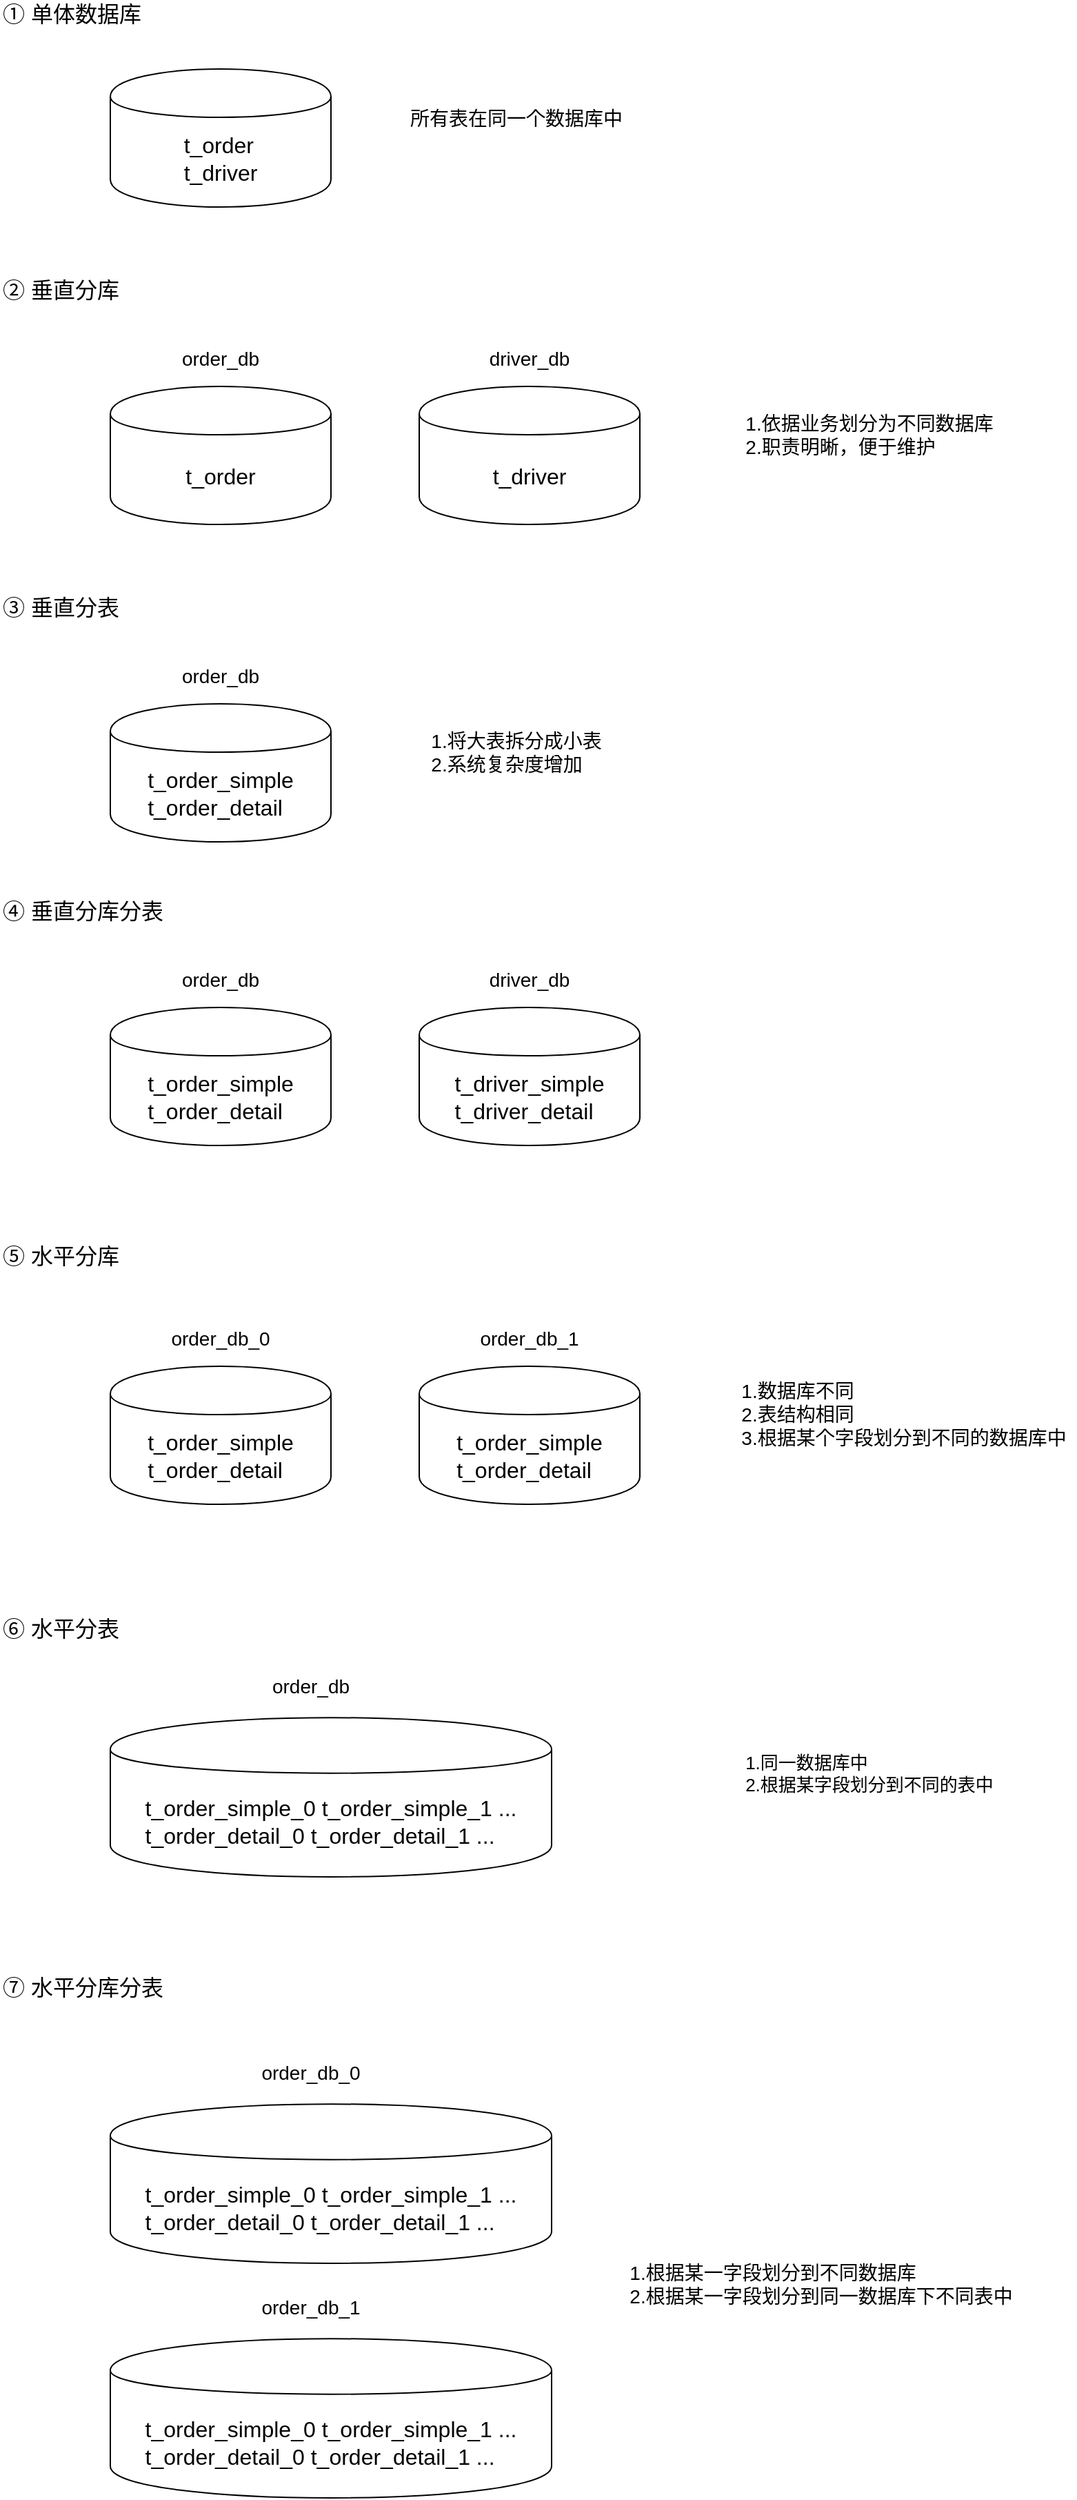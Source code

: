 <mxfile version="13.0.1" type="device"><diagram id="rAtxzP0aCzhBpVwkMEDy" name="第 1 页"><mxGraphModel dx="1106" dy="830" grid="1" gridSize="10" guides="1" tooltips="1" connect="1" arrows="1" fold="1" page="1" pageScale="1" pageWidth="827" pageHeight="1169" math="0" shadow="0"><root><mxCell id="0"/><mxCell id="1" parent="0"/><mxCell id="bkixH6ZOGgDM4QYsil22-3" value="&lt;font style=&quot;font-size: 16px&quot;&gt;① 单体数据库&lt;/font&gt;" style="text;html=1;strokeColor=none;fillColor=none;align=left;verticalAlign=middle;whiteSpace=wrap;rounded=0;" parent="1" vertex="1"><mxGeometry x="30" y="100" width="110" height="20" as="geometry"/></mxCell><mxCell id="bkixH6ZOGgDM4QYsil22-4" value="&lt;div style=&quot;text-align: justify&quot;&gt;&lt;span style=&quot;font-size: 16px&quot;&gt;t_order&lt;/span&gt;&lt;/div&gt;&lt;font style=&quot;font-size: 16px&quot;&gt;&lt;div style=&quot;text-align: justify&quot;&gt;&lt;span&gt;t_driver&lt;/span&gt;&lt;/div&gt;&lt;/font&gt;" style="shape=cylinder;whiteSpace=wrap;html=1;boundedLbl=1;backgroundOutline=1;align=center;" parent="1" vertex="1"><mxGeometry x="110" y="150" width="160" height="100" as="geometry"/></mxCell><mxCell id="bkixH6ZOGgDM4QYsil22-6" value="&lt;font style=&quot;font-size: 16px&quot;&gt;② 垂直分库&lt;/font&gt;" style="text;html=1;strokeColor=none;fillColor=none;align=left;verticalAlign=middle;whiteSpace=wrap;rounded=0;" parent="1" vertex="1"><mxGeometry x="30" y="300" width="110" height="20" as="geometry"/></mxCell><mxCell id="bkixH6ZOGgDM4QYsil22-13" value="&lt;font style=&quot;font-size: 16px&quot;&gt;③ 垂直分表&lt;/font&gt;" style="text;html=1;strokeColor=none;fillColor=none;align=left;verticalAlign=middle;whiteSpace=wrap;rounded=0;" parent="1" vertex="1"><mxGeometry x="30" y="530" width="110" height="20" as="geometry"/></mxCell><mxCell id="bkixH6ZOGgDM4QYsil22-20" value="&lt;span style=&quot;font-size: 16px&quot;&gt;⑤ 水平分库&lt;/span&gt;" style="text;html=1;strokeColor=none;fillColor=none;align=left;verticalAlign=middle;whiteSpace=wrap;rounded=0;" parent="1" vertex="1"><mxGeometry x="30" y="1000" width="110" height="20" as="geometry"/></mxCell><mxCell id="bkixH6ZOGgDM4QYsil22-27" value="" style="group" parent="1" vertex="1" connectable="0"><mxGeometry x="110" y="1060" width="160" height="130" as="geometry"/></mxCell><mxCell id="bkixH6ZOGgDM4QYsil22-21" value="&lt;div style=&quot;text-align: justify&quot;&gt;&lt;span style=&quot;font-size: 16px&quot;&gt;t_order_simple&lt;/span&gt;&lt;/div&gt;&lt;font style=&quot;font-size: 16px&quot;&gt;&lt;div style=&quot;text-align: justify&quot;&gt;&lt;span&gt;t_order_detail&lt;/span&gt;&lt;/div&gt;&lt;/font&gt;" style="shape=cylinder;whiteSpace=wrap;html=1;boundedLbl=1;backgroundOutline=1;align=center;" parent="bkixH6ZOGgDM4QYsil22-27" vertex="1"><mxGeometry y="30" width="160" height="100" as="geometry"/></mxCell><mxCell id="bkixH6ZOGgDM4QYsil22-24" value="&lt;font style=&quot;font-size: 14px&quot;&gt;order_db_0&lt;/font&gt;" style="text;html=1;strokeColor=none;fillColor=none;align=center;verticalAlign=middle;whiteSpace=wrap;rounded=0;" parent="bkixH6ZOGgDM4QYsil22-27" vertex="1"><mxGeometry x="45" width="70" height="20" as="geometry"/></mxCell><mxCell id="bkixH6ZOGgDM4QYsil22-30" value="" style="group" parent="1" vertex="1" connectable="0"><mxGeometry x="110" y="580" width="160" height="130" as="geometry"/></mxCell><mxCell id="bkixH6ZOGgDM4QYsil22-14" value="&lt;div style=&quot;text-align: justify&quot;&gt;&lt;span style=&quot;font-size: 16px&quot;&gt;t_order_simple&lt;/span&gt;&lt;/div&gt;&lt;font style=&quot;font-size: 16px&quot;&gt;&lt;div style=&quot;text-align: justify&quot;&gt;&lt;span&gt;t_order_detail&lt;/span&gt;&lt;/div&gt;&lt;/font&gt;" style="shape=cylinder;whiteSpace=wrap;html=1;boundedLbl=1;backgroundOutline=1;align=center;" parent="bkixH6ZOGgDM4QYsil22-30" vertex="1"><mxGeometry y="30" width="160" height="100" as="geometry"/></mxCell><mxCell id="bkixH6ZOGgDM4QYsil22-17" value="&lt;font style=&quot;font-size: 14px&quot;&gt;order_db&lt;/font&gt;" style="text;html=1;strokeColor=none;fillColor=none;align=center;verticalAlign=middle;whiteSpace=wrap;rounded=0;" parent="bkixH6ZOGgDM4QYsil22-30" vertex="1"><mxGeometry x="45" width="70" height="20" as="geometry"/></mxCell><mxCell id="bkixH6ZOGgDM4QYsil22-34" value="" style="group" parent="1" vertex="1" connectable="0"><mxGeometry x="334" y="350" width="160" height="130" as="geometry"/></mxCell><mxCell id="bkixH6ZOGgDM4QYsil22-8" value="&lt;div style=&quot;text-align: justify&quot;&gt;&lt;span style=&quot;font-size: 16px&quot;&gt;t_driver&lt;/span&gt;&lt;/div&gt;" style="shape=cylinder;whiteSpace=wrap;html=1;boundedLbl=1;backgroundOutline=1;align=center;" parent="bkixH6ZOGgDM4QYsil22-34" vertex="1"><mxGeometry y="30" width="160" height="100" as="geometry"/></mxCell><mxCell id="bkixH6ZOGgDM4QYsil22-11" value="&lt;font style=&quot;font-size: 14px&quot;&gt;driver_db&lt;/font&gt;" style="text;html=1;strokeColor=none;fillColor=none;align=center;verticalAlign=middle;whiteSpace=wrap;rounded=0;" parent="bkixH6ZOGgDM4QYsil22-34" vertex="1"><mxGeometry x="45" width="70" height="20" as="geometry"/></mxCell><mxCell id="bkixH6ZOGgDM4QYsil22-35" value="" style="group" parent="1" vertex="1" connectable="0"><mxGeometry x="110" y="350" width="160" height="130" as="geometry"/></mxCell><mxCell id="bkixH6ZOGgDM4QYsil22-7" value="&lt;div style=&quot;text-align: justify&quot;&gt;&lt;span style=&quot;font-size: 16px&quot;&gt;t_order&lt;/span&gt;&lt;/div&gt;" style="shape=cylinder;whiteSpace=wrap;html=1;boundedLbl=1;backgroundOutline=1;align=center;" parent="bkixH6ZOGgDM4QYsil22-35" vertex="1"><mxGeometry y="30" width="160" height="100" as="geometry"/></mxCell><mxCell id="bkixH6ZOGgDM4QYsil22-10" value="&lt;font style=&quot;font-size: 14px&quot;&gt;order_db&lt;/font&gt;" style="text;html=1;strokeColor=none;fillColor=none;align=center;verticalAlign=middle;whiteSpace=wrap;rounded=0;" parent="bkixH6ZOGgDM4QYsil22-35" vertex="1"><mxGeometry x="45" width="70" height="20" as="geometry"/></mxCell><mxCell id="bkixH6ZOGgDM4QYsil22-45" value="" style="group" parent="1" vertex="1" connectable="0"><mxGeometry x="334" y="1060" width="160" height="130" as="geometry"/></mxCell><mxCell id="bkixH6ZOGgDM4QYsil22-46" value="&lt;div style=&quot;text-align: justify&quot;&gt;&lt;span style=&quot;font-size: 16px&quot;&gt;t_order_simple&lt;/span&gt;&lt;/div&gt;&lt;font style=&quot;font-size: 16px&quot;&gt;&lt;div style=&quot;text-align: justify&quot;&gt;&lt;span&gt;t_order_detail&lt;/span&gt;&lt;/div&gt;&lt;/font&gt;" style="shape=cylinder;whiteSpace=wrap;html=1;boundedLbl=1;backgroundOutline=1;align=center;" parent="bkixH6ZOGgDM4QYsil22-45" vertex="1"><mxGeometry y="30" width="160" height="100" as="geometry"/></mxCell><mxCell id="bkixH6ZOGgDM4QYsil22-47" value="&lt;font style=&quot;font-size: 14px&quot;&gt;order_db_1&lt;/font&gt;" style="text;html=1;strokeColor=none;fillColor=none;align=center;verticalAlign=middle;whiteSpace=wrap;rounded=0;" parent="bkixH6ZOGgDM4QYsil22-45" vertex="1"><mxGeometry x="45" width="70" height="20" as="geometry"/></mxCell><mxCell id="bkixH6ZOGgDM4QYsil22-60" value="&lt;font style=&quot;font-size: 16px&quot;&gt;⑥ 水平分表&lt;/font&gt;" style="text;html=1;strokeColor=none;fillColor=none;align=left;verticalAlign=middle;whiteSpace=wrap;rounded=0;" parent="1" vertex="1"><mxGeometry x="30" y="1270" width="110" height="20" as="geometry"/></mxCell><mxCell id="bkixH6ZOGgDM4QYsil22-61" value="" style="group" parent="1" vertex="1" connectable="0"><mxGeometry x="110" y="1310" width="320" height="150" as="geometry"/></mxCell><mxCell id="bkixH6ZOGgDM4QYsil22-62" value="&lt;div style=&quot;text-align: justify ; font-size: 16px&quot;&gt;&lt;font style=&quot;font-size: 16px&quot;&gt;t_order_simple_0&amp;nbsp;&lt;/font&gt;&lt;span&gt;t_order_simple_1 ...&lt;/span&gt;&lt;/div&gt;&lt;font style=&quot;font-size: 16px&quot;&gt;&lt;font style=&quot;font-size: 16px&quot;&gt;&lt;div style=&quot;text-align: justify&quot;&gt;&lt;span&gt;t_order_detail_0&lt;/span&gt;&lt;font&gt;&amp;nbsp;&lt;/font&gt;&lt;span&gt;t_order_detail_1 ...&lt;/span&gt;&lt;/div&gt;&lt;/font&gt;&lt;/font&gt;" style="shape=cylinder;whiteSpace=wrap;html=1;boundedLbl=1;backgroundOutline=1;align=center;" parent="bkixH6ZOGgDM4QYsil22-61" vertex="1"><mxGeometry y="34.617" width="320" height="115.383" as="geometry"/></mxCell><mxCell id="bkixH6ZOGgDM4QYsil22-63" value="&lt;font style=&quot;font-size: 14px&quot;&gt;order_db&lt;/font&gt;" style="text;html=1;strokeColor=none;fillColor=none;align=center;verticalAlign=middle;whiteSpace=wrap;rounded=0;" parent="bkixH6ZOGgDM4QYsil22-61" vertex="1"><mxGeometry x="81.562" width="126.875" height="23.077" as="geometry"/></mxCell><mxCell id="bkixH6ZOGgDM4QYsil22-64" value="&lt;div style=&quot;text-align: justify ; font-size: 14px&quot;&gt;&lt;font style=&quot;font-size: 14px&quot;&gt;1.数据库不同&lt;/font&gt;&lt;/div&gt;&lt;div style=&quot;text-align: justify ; font-size: 14px&quot;&gt;&lt;span&gt;&lt;font style=&quot;font-size: 14px&quot;&gt;2.表结构相同&lt;/font&gt;&lt;/span&gt;&lt;/div&gt;&lt;div style=&quot;text-align: justify ; font-size: 14px&quot;&gt;&lt;font style=&quot;font-size: 14px&quot;&gt;3.根据某个字段划分到不同的数据库中&lt;/font&gt;&lt;/div&gt;" style="text;html=1;align=center;verticalAlign=middle;resizable=0;points=[];autosize=1;" parent="1" vertex="1"><mxGeometry x="560" y="1100" width="250" height="50" as="geometry"/></mxCell><mxCell id="bkixH6ZOGgDM4QYsil22-65" value="&lt;div style=&quot;text-align: justify&quot;&gt;&lt;span&gt;&lt;font style=&quot;font-size: 14px&quot;&gt;所有表在同一个数据库中&lt;/font&gt;&lt;/span&gt;&lt;/div&gt;" style="text;html=1;align=center;verticalAlign=middle;resizable=0;points=[];autosize=1;" parent="1" vertex="1"><mxGeometry x="319" y="176" width="170" height="20" as="geometry"/></mxCell><mxCell id="bkixH6ZOGgDM4QYsil22-66" value="&lt;div style=&quot;text-align: justify ; font-size: 14px&quot;&gt;&lt;font style=&quot;font-size: 14px&quot;&gt;1.依据业务划分为不同数据库&lt;/font&gt;&lt;/div&gt;&lt;div style=&quot;text-align: justify ; font-size: 14px&quot;&gt;&lt;font style=&quot;font-size: 14px&quot;&gt;2.职责明晰，便于维护&lt;/font&gt;&lt;/div&gt;" style="text;html=1;align=center;verticalAlign=middle;resizable=0;points=[];autosize=1;" parent="1" vertex="1"><mxGeometry x="560" y="400" width="200" height="30" as="geometry"/></mxCell><mxCell id="bkixH6ZOGgDM4QYsil22-67" value="&lt;div style=&quot;text-align: justify ; font-size: 14px&quot;&gt;&lt;font style=&quot;font-size: 14px&quot;&gt;1.将大表拆分成小表&lt;/font&gt;&lt;/div&gt;&lt;div style=&quot;text-align: justify ; font-size: 14px&quot;&gt;&lt;font style=&quot;font-size: 14px&quot;&gt;2.系统复杂度增加&lt;/font&gt;&lt;/div&gt;" style="text;html=1;align=center;verticalAlign=middle;resizable=0;points=[];autosize=1;" parent="1" vertex="1"><mxGeometry x="334" y="630" width="140" height="30" as="geometry"/></mxCell><mxCell id="bkixH6ZOGgDM4QYsil22-72" value="&lt;font style=&quot;font-size: 16px&quot;&gt;④ 垂直分库分表&lt;/font&gt;" style="text;html=1;strokeColor=none;fillColor=none;align=left;verticalAlign=middle;whiteSpace=wrap;rounded=0;" parent="1" vertex="1"><mxGeometry x="30" y="750" width="120" height="20" as="geometry"/></mxCell><mxCell id="bkixH6ZOGgDM4QYsil22-73" value="" style="group" parent="1" vertex="1" connectable="0"><mxGeometry x="110" y="800" width="160" height="130" as="geometry"/></mxCell><mxCell id="bkixH6ZOGgDM4QYsil22-74" value="&lt;div style=&quot;text-align: justify&quot;&gt;&lt;span style=&quot;font-size: 16px&quot;&gt;t_order_simple&lt;/span&gt;&lt;/div&gt;&lt;font style=&quot;font-size: 16px&quot;&gt;&lt;div style=&quot;text-align: justify&quot;&gt;&lt;span&gt;t_order_detail&lt;/span&gt;&lt;/div&gt;&lt;/font&gt;" style="shape=cylinder;whiteSpace=wrap;html=1;boundedLbl=1;backgroundOutline=1;align=center;" parent="bkixH6ZOGgDM4QYsil22-73" vertex="1"><mxGeometry y="30" width="160" height="100" as="geometry"/></mxCell><mxCell id="bkixH6ZOGgDM4QYsil22-75" value="&lt;font style=&quot;font-size: 14px&quot;&gt;order_db&lt;/font&gt;" style="text;html=1;strokeColor=none;fillColor=none;align=center;verticalAlign=middle;whiteSpace=wrap;rounded=0;" parent="bkixH6ZOGgDM4QYsil22-73" vertex="1"><mxGeometry x="45" width="70" height="20" as="geometry"/></mxCell><mxCell id="bkixH6ZOGgDM4QYsil22-76" value="" style="group" parent="1" vertex="1" connectable="0"><mxGeometry x="334" y="800" width="160" height="130" as="geometry"/></mxCell><mxCell id="bkixH6ZOGgDM4QYsil22-77" value="&lt;div style=&quot;text-align: justify&quot;&gt;&lt;span style=&quot;font-size: 16px&quot;&gt;t_driver_simple&lt;/span&gt;&lt;/div&gt;&lt;div style=&quot;text-align: justify&quot;&gt;&lt;span style=&quot;font-size: 16px&quot;&gt;t_driver_detail&lt;/span&gt;&lt;/div&gt;" style="shape=cylinder;whiteSpace=wrap;html=1;boundedLbl=1;backgroundOutline=1;align=center;" parent="bkixH6ZOGgDM4QYsil22-76" vertex="1"><mxGeometry y="30" width="160" height="100" as="geometry"/></mxCell><mxCell id="bkixH6ZOGgDM4QYsil22-78" value="&lt;font style=&quot;font-size: 14px&quot;&gt;driver_db&lt;/font&gt;" style="text;html=1;strokeColor=none;fillColor=none;align=center;verticalAlign=middle;whiteSpace=wrap;rounded=0;" parent="bkixH6ZOGgDM4QYsil22-76" vertex="1"><mxGeometry x="45" width="70" height="20" as="geometry"/></mxCell><mxCell id="bkixH6ZOGgDM4QYsil22-80" value="&lt;font style=&quot;font-size: 16px&quot;&gt;⑦ 水平分库分表&lt;/font&gt;" style="text;html=1;strokeColor=none;fillColor=none;align=left;verticalAlign=middle;whiteSpace=wrap;rounded=0;" parent="1" vertex="1"><mxGeometry x="30" y="1530" width="120" height="20" as="geometry"/></mxCell><mxCell id="bkixH6ZOGgDM4QYsil22-88" value="" style="group" parent="1" vertex="1" connectable="0"><mxGeometry x="110" y="1590" width="320" height="150" as="geometry"/></mxCell><mxCell id="bkixH6ZOGgDM4QYsil22-89" value="&lt;div style=&quot;text-align: justify ; font-size: 16px&quot;&gt;&lt;font style=&quot;font-size: 16px&quot;&gt;t_order_simple_0&amp;nbsp;&lt;/font&gt;&lt;span&gt;t_order_simple_1 ...&lt;/span&gt;&lt;/div&gt;&lt;font style=&quot;font-size: 16px&quot;&gt;&lt;font style=&quot;font-size: 16px&quot;&gt;&lt;div style=&quot;text-align: justify&quot;&gt;&lt;span&gt;t_order_detail_0&lt;/span&gt;&lt;font&gt;&amp;nbsp;&lt;/font&gt;&lt;span&gt;t_order_detail_1 ...&lt;/span&gt;&lt;/div&gt;&lt;/font&gt;&lt;/font&gt;" style="shape=cylinder;whiteSpace=wrap;html=1;boundedLbl=1;backgroundOutline=1;align=center;" parent="bkixH6ZOGgDM4QYsil22-88" vertex="1"><mxGeometry y="34.617" width="320" height="115.383" as="geometry"/></mxCell><mxCell id="bkixH6ZOGgDM4QYsil22-90" value="&lt;font style=&quot;font-size: 14px&quot;&gt;order_db_0&lt;/font&gt;" style="text;html=1;strokeColor=none;fillColor=none;align=center;verticalAlign=middle;whiteSpace=wrap;rounded=0;" parent="bkixH6ZOGgDM4QYsil22-88" vertex="1"><mxGeometry x="81.562" width="126.875" height="23.077" as="geometry"/></mxCell><mxCell id="bkixH6ZOGgDM4QYsil22-91" value="" style="group" parent="1" vertex="1" connectable="0"><mxGeometry x="110" y="1760" width="320" height="150" as="geometry"/></mxCell><mxCell id="bkixH6ZOGgDM4QYsil22-92" value="&lt;div style=&quot;text-align: justify ; font-size: 16px&quot;&gt;&lt;font style=&quot;font-size: 16px&quot;&gt;t_order_simple_0&amp;nbsp;&lt;/font&gt;&lt;span&gt;t_order_simple_1 ...&lt;/span&gt;&lt;/div&gt;&lt;font style=&quot;font-size: 16px&quot;&gt;&lt;font style=&quot;font-size: 16px&quot;&gt;&lt;div style=&quot;text-align: justify&quot;&gt;&lt;span&gt;t_order_detail_0&lt;/span&gt;&lt;font&gt;&amp;nbsp;&lt;/font&gt;&lt;span&gt;t_order_detail_1 ...&lt;/span&gt;&lt;/div&gt;&lt;/font&gt;&lt;/font&gt;" style="shape=cylinder;whiteSpace=wrap;html=1;boundedLbl=1;backgroundOutline=1;align=center;" parent="bkixH6ZOGgDM4QYsil22-91" vertex="1"><mxGeometry y="34.617" width="320" height="115.383" as="geometry"/></mxCell><mxCell id="bkixH6ZOGgDM4QYsil22-93" value="&lt;font style=&quot;font-size: 14px&quot;&gt;order_db_1&lt;/font&gt;" style="text;html=1;strokeColor=none;fillColor=none;align=center;verticalAlign=middle;whiteSpace=wrap;rounded=0;" parent="bkixH6ZOGgDM4QYsil22-91" vertex="1"><mxGeometry x="81.562" width="126.875" height="23.077" as="geometry"/></mxCell><mxCell id="bkixH6ZOGgDM4QYsil22-94" value="&lt;div style=&quot;text-align: justify&quot;&gt;&lt;span style=&quot;font-size: 13px&quot;&gt;1.同一数据库中&lt;/span&gt;&lt;/div&gt;&lt;font style=&quot;font-size: 13px&quot;&gt;&lt;div style=&quot;text-align: justify&quot;&gt;&lt;span&gt;2.根据某字段划分到不同的表中&lt;/span&gt;&lt;/div&gt;&lt;/font&gt;" style="text;html=1;align=center;verticalAlign=middle;resizable=0;points=[];autosize=1;" parent="1" vertex="1"><mxGeometry x="560" y="1370" width="200" height="30" as="geometry"/></mxCell><mxCell id="bkixH6ZOGgDM4QYsil22-95" value="&lt;div style=&quot;text-align: justify&quot;&gt;&lt;span style=&quot;font-size: 14px&quot;&gt;1.根据某一字段划分到不同数据库&lt;/span&gt;&lt;/div&gt;&lt;font style=&quot;font-size: 14px&quot;&gt;&lt;div style=&quot;text-align: justify&quot;&gt;&lt;span&gt;2.根据某一字段划分到同一数据库下不同表中&lt;/span&gt;&lt;/div&gt;&lt;/font&gt;" style="text;html=1;align=center;verticalAlign=middle;resizable=0;points=[];autosize=1;" parent="1" vertex="1"><mxGeometry x="480" y="1740" width="290" height="30" as="geometry"/></mxCell></root></mxGraphModel></diagram></mxfile>